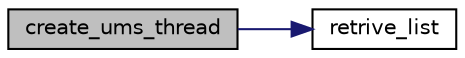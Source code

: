 digraph "create_ums_thread"
{
 // LATEX_PDF_SIZE
  edge [fontname="Helvetica",fontsize="10",labelfontname="Helvetica",labelfontsize="10"];
  node [fontname="Helvetica",fontsize="10",shape=record];
  rankdir="LR";
  Node1 [label="create_ums_thread",height=0.2,width=0.4,color="black", fillcolor="grey75", style="filled", fontcolor="black",tooltip=" "];
  Node1 -> Node2 [color="midnightblue",fontsize="10",style="solid",fontname="Helvetica"];
  Node2 [label="retrive_list",height=0.2,width=0.4,color="black", fillcolor="white", style="filled",URL="$module__library_8c.html#a319410af1cafe2259b74cfbb6ec33a25",tooltip=" "];
}
